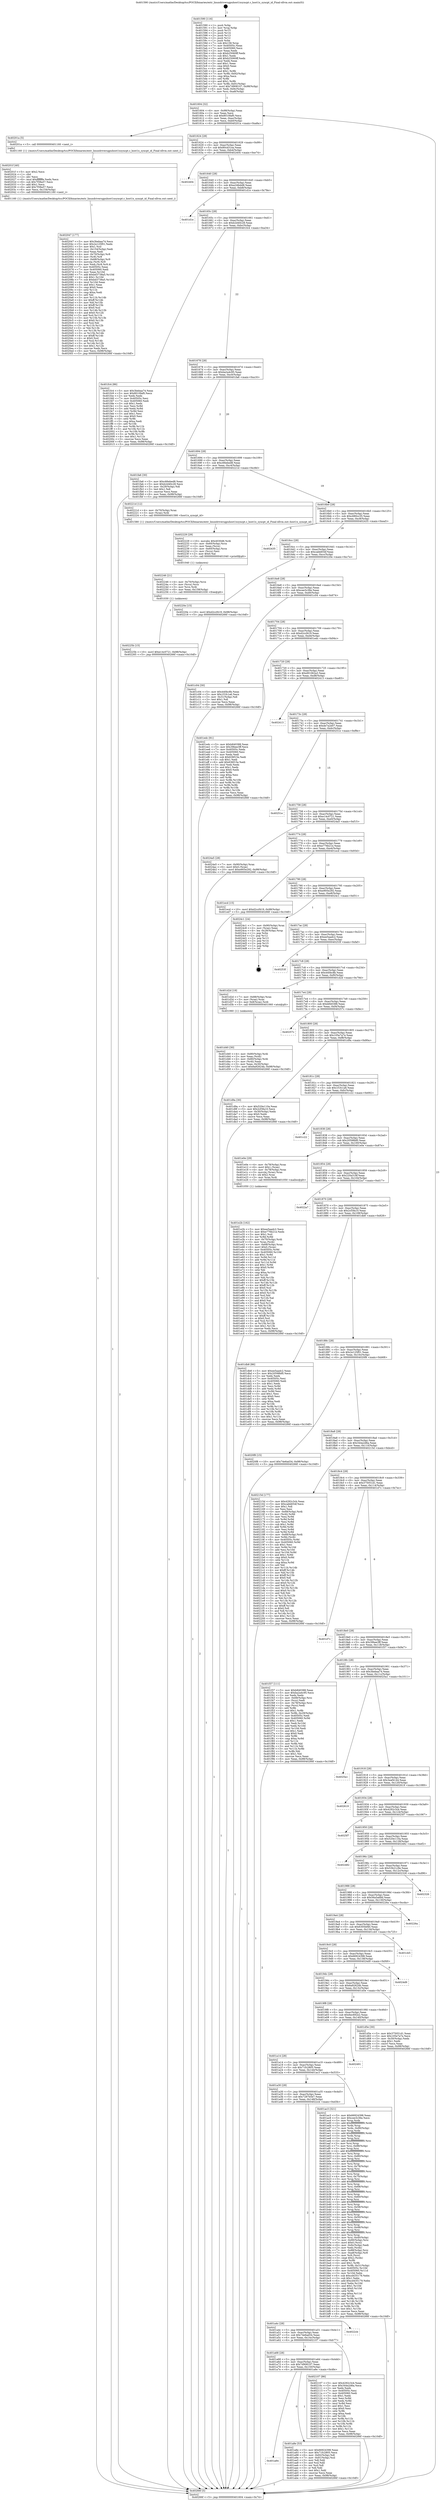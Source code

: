 digraph "0x401590" {
  label = "0x401590 (/mnt/c/Users/mathe/Desktop/tcc/POCII/binaries/extr_linuxdriversgpuhost1xsyncpt.c_host1x_syncpt_id_Final-ollvm.out::main(0))"
  labelloc = "t"
  node[shape=record]

  Entry [label="",width=0.3,height=0.3,shape=circle,fillcolor=black,style=filled]
  "0x401604" [label="{
     0x401604 [32]\l
     | [instrs]\l
     &nbsp;&nbsp;0x401604 \<+6\>: mov -0x98(%rbp),%eax\l
     &nbsp;&nbsp;0x40160a \<+2\>: mov %eax,%ecx\l
     &nbsp;&nbsp;0x40160c \<+6\>: sub $0x8010faf0,%ecx\l
     &nbsp;&nbsp;0x401612 \<+6\>: mov %eax,-0xac(%rbp)\l
     &nbsp;&nbsp;0x401618 \<+6\>: mov %ecx,-0xb0(%rbp)\l
     &nbsp;&nbsp;0x40161e \<+6\>: je 000000000040201a \<main+0xa8a\>\l
  }"]
  "0x40201a" [label="{
     0x40201a [5]\l
     | [instrs]\l
     &nbsp;&nbsp;0x40201a \<+5\>: call 0000000000401160 \<next_i\>\l
     | [calls]\l
     &nbsp;&nbsp;0x401160 \{1\} (/mnt/c/Users/mathe/Desktop/tcc/POCII/binaries/extr_linuxdriversgpuhost1xsyncpt.c_host1x_syncpt_id_Final-ollvm.out::next_i)\l
  }"]
  "0x401624" [label="{
     0x401624 [28]\l
     | [instrs]\l
     &nbsp;&nbsp;0x401624 \<+5\>: jmp 0000000000401629 \<main+0x99\>\l
     &nbsp;&nbsp;0x401629 \<+6\>: mov -0xac(%rbp),%eax\l
     &nbsp;&nbsp;0x40162f \<+5\>: sub $0x80cd31ea,%eax\l
     &nbsp;&nbsp;0x401634 \<+6\>: mov %eax,-0xb4(%rbp)\l
     &nbsp;&nbsp;0x40163a \<+6\>: je 0000000000402404 \<main+0xe74\>\l
  }"]
  Exit [label="",width=0.3,height=0.3,shape=circle,fillcolor=black,style=filled,peripheries=2]
  "0x402404" [label="{
     0x402404\l
  }", style=dashed]
  "0x401640" [label="{
     0x401640 [28]\l
     | [instrs]\l
     &nbsp;&nbsp;0x401640 \<+5\>: jmp 0000000000401645 \<main+0xb5\>\l
     &nbsp;&nbsp;0x401645 \<+6\>: mov -0xac(%rbp),%eax\l
     &nbsp;&nbsp;0x40164b \<+5\>: sub $0xa24fe4d8,%eax\l
     &nbsp;&nbsp;0x401650 \<+6\>: mov %eax,-0xb8(%rbp)\l
     &nbsp;&nbsp;0x401656 \<+6\>: je 0000000000401d1e \<main+0x78e\>\l
  }"]
  "0x40225b" [label="{
     0x40225b [15]\l
     | [instrs]\l
     &nbsp;&nbsp;0x40225b \<+10\>: movl $0xe14c0721,-0x98(%rbp)\l
     &nbsp;&nbsp;0x402265 \<+5\>: jmp 000000000040266f \<main+0x10df\>\l
  }"]
  "0x401d1e" [label="{
     0x401d1e\l
  }", style=dashed]
  "0x40165c" [label="{
     0x40165c [28]\l
     | [instrs]\l
     &nbsp;&nbsp;0x40165c \<+5\>: jmp 0000000000401661 \<main+0xd1\>\l
     &nbsp;&nbsp;0x401661 \<+6\>: mov -0xac(%rbp),%eax\l
     &nbsp;&nbsp;0x401667 \<+5\>: sub $0xb2d40c28,%eax\l
     &nbsp;&nbsp;0x40166c \<+6\>: mov %eax,-0xbc(%rbp)\l
     &nbsp;&nbsp;0x401672 \<+6\>: je 0000000000401fc4 \<main+0xa34\>\l
  }"]
  "0x402246" [label="{
     0x402246 [21]\l
     | [instrs]\l
     &nbsp;&nbsp;0x402246 \<+4\>: mov -0x70(%rbp),%rcx\l
     &nbsp;&nbsp;0x40224a \<+3\>: mov (%rcx),%rcx\l
     &nbsp;&nbsp;0x40224d \<+3\>: mov %rcx,%rdi\l
     &nbsp;&nbsp;0x402250 \<+6\>: mov %eax,-0x158(%rbp)\l
     &nbsp;&nbsp;0x402256 \<+5\>: call 0000000000401030 \<free@plt\>\l
     | [calls]\l
     &nbsp;&nbsp;0x401030 \{1\} (unknown)\l
  }"]
  "0x401fc4" [label="{
     0x401fc4 [86]\l
     | [instrs]\l
     &nbsp;&nbsp;0x401fc4 \<+5\>: mov $0x3bebaa74,%eax\l
     &nbsp;&nbsp;0x401fc9 \<+5\>: mov $0x8010faf0,%ecx\l
     &nbsp;&nbsp;0x401fce \<+2\>: xor %edx,%edx\l
     &nbsp;&nbsp;0x401fd0 \<+7\>: mov 0x40505c,%esi\l
     &nbsp;&nbsp;0x401fd7 \<+7\>: mov 0x405060,%edi\l
     &nbsp;&nbsp;0x401fde \<+3\>: sub $0x1,%edx\l
     &nbsp;&nbsp;0x401fe1 \<+3\>: mov %esi,%r8d\l
     &nbsp;&nbsp;0x401fe4 \<+3\>: add %edx,%r8d\l
     &nbsp;&nbsp;0x401fe7 \<+4\>: imul %r8d,%esi\l
     &nbsp;&nbsp;0x401feb \<+3\>: and $0x1,%esi\l
     &nbsp;&nbsp;0x401fee \<+3\>: cmp $0x0,%esi\l
     &nbsp;&nbsp;0x401ff1 \<+4\>: sete %r9b\l
     &nbsp;&nbsp;0x401ff5 \<+3\>: cmp $0xa,%edi\l
     &nbsp;&nbsp;0x401ff8 \<+4\>: setl %r10b\l
     &nbsp;&nbsp;0x401ffc \<+3\>: mov %r9b,%r11b\l
     &nbsp;&nbsp;0x401fff \<+3\>: and %r10b,%r11b\l
     &nbsp;&nbsp;0x402002 \<+3\>: xor %r10b,%r9b\l
     &nbsp;&nbsp;0x402005 \<+3\>: or %r9b,%r11b\l
     &nbsp;&nbsp;0x402008 \<+4\>: test $0x1,%r11b\l
     &nbsp;&nbsp;0x40200c \<+3\>: cmovne %ecx,%eax\l
     &nbsp;&nbsp;0x40200f \<+6\>: mov %eax,-0x98(%rbp)\l
     &nbsp;&nbsp;0x402015 \<+5\>: jmp 000000000040266f \<main+0x10df\>\l
  }"]
  "0x401678" [label="{
     0x401678 [28]\l
     | [instrs]\l
     &nbsp;&nbsp;0x401678 \<+5\>: jmp 000000000040167d \<main+0xed\>\l
     &nbsp;&nbsp;0x40167d \<+6\>: mov -0xac(%rbp),%eax\l
     &nbsp;&nbsp;0x401683 \<+5\>: sub $0xba2a4c95,%eax\l
     &nbsp;&nbsp;0x401688 \<+6\>: mov %eax,-0xc0(%rbp)\l
     &nbsp;&nbsp;0x40168e \<+6\>: je 0000000000401fa6 \<main+0xa16\>\l
  }"]
  "0x402229" [label="{
     0x402229 [29]\l
     | [instrs]\l
     &nbsp;&nbsp;0x402229 \<+10\>: movabs $0x4030d6,%rdi\l
     &nbsp;&nbsp;0x402233 \<+4\>: mov -0x60(%rbp),%rcx\l
     &nbsp;&nbsp;0x402237 \<+2\>: mov %eax,(%rcx)\l
     &nbsp;&nbsp;0x402239 \<+4\>: mov -0x60(%rbp),%rcx\l
     &nbsp;&nbsp;0x40223d \<+2\>: mov (%rcx),%esi\l
     &nbsp;&nbsp;0x40223f \<+2\>: mov $0x0,%al\l
     &nbsp;&nbsp;0x402241 \<+5\>: call 0000000000401040 \<printf@plt\>\l
     | [calls]\l
     &nbsp;&nbsp;0x401040 \{1\} (unknown)\l
  }"]
  "0x401fa6" [label="{
     0x401fa6 [30]\l
     | [instrs]\l
     &nbsp;&nbsp;0x401fa6 \<+5\>: mov $0xc66ebed8,%eax\l
     &nbsp;&nbsp;0x401fab \<+5\>: mov $0xb2d40c28,%ecx\l
     &nbsp;&nbsp;0x401fb0 \<+3\>: mov -0x29(%rbp),%dl\l
     &nbsp;&nbsp;0x401fb3 \<+3\>: test $0x1,%dl\l
     &nbsp;&nbsp;0x401fb6 \<+3\>: cmovne %ecx,%eax\l
     &nbsp;&nbsp;0x401fb9 \<+6\>: mov %eax,-0x98(%rbp)\l
     &nbsp;&nbsp;0x401fbf \<+5\>: jmp 000000000040266f \<main+0x10df\>\l
  }"]
  "0x401694" [label="{
     0x401694 [28]\l
     | [instrs]\l
     &nbsp;&nbsp;0x401694 \<+5\>: jmp 0000000000401699 \<main+0x109\>\l
     &nbsp;&nbsp;0x401699 \<+6\>: mov -0xac(%rbp),%eax\l
     &nbsp;&nbsp;0x40169f \<+5\>: sub $0xc66ebed8,%eax\l
     &nbsp;&nbsp;0x4016a4 \<+6\>: mov %eax,-0xc4(%rbp)\l
     &nbsp;&nbsp;0x4016aa \<+6\>: je 000000000040221d \<main+0xc8d\>\l
  }"]
  "0x402047" [label="{
     0x402047 [177]\l
     | [instrs]\l
     &nbsp;&nbsp;0x402047 \<+5\>: mov $0x3bebaa74,%ecx\l
     &nbsp;&nbsp;0x40204c \<+5\>: mov $0x2e125f01,%edx\l
     &nbsp;&nbsp;0x402051 \<+3\>: mov $0x1,%sil\l
     &nbsp;&nbsp;0x402054 \<+6\>: mov -0x154(%rbp),%edi\l
     &nbsp;&nbsp;0x40205a \<+3\>: imul %eax,%edi\l
     &nbsp;&nbsp;0x40205d \<+4\>: mov -0x70(%rbp),%r8\l
     &nbsp;&nbsp;0x402061 \<+3\>: mov (%r8),%r8\l
     &nbsp;&nbsp;0x402064 \<+4\>: mov -0x68(%rbp),%r9\l
     &nbsp;&nbsp;0x402068 \<+3\>: movslq (%r9),%r9\l
     &nbsp;&nbsp;0x40206b \<+4\>: mov %edi,(%r8,%r9,4)\l
     &nbsp;&nbsp;0x40206f \<+7\>: mov 0x40505c,%eax\l
     &nbsp;&nbsp;0x402076 \<+7\>: mov 0x405060,%edi\l
     &nbsp;&nbsp;0x40207d \<+3\>: mov %eax,%r10d\l
     &nbsp;&nbsp;0x402080 \<+7\>: add $0xbd3738a5,%r10d\l
     &nbsp;&nbsp;0x402087 \<+4\>: sub $0x1,%r10d\l
     &nbsp;&nbsp;0x40208b \<+7\>: sub $0xbd3738a5,%r10d\l
     &nbsp;&nbsp;0x402092 \<+4\>: imul %r10d,%eax\l
     &nbsp;&nbsp;0x402096 \<+3\>: and $0x1,%eax\l
     &nbsp;&nbsp;0x402099 \<+3\>: cmp $0x0,%eax\l
     &nbsp;&nbsp;0x40209c \<+4\>: sete %r11b\l
     &nbsp;&nbsp;0x4020a0 \<+3\>: cmp $0xa,%edi\l
     &nbsp;&nbsp;0x4020a3 \<+3\>: setl %bl\l
     &nbsp;&nbsp;0x4020a6 \<+3\>: mov %r11b,%r14b\l
     &nbsp;&nbsp;0x4020a9 \<+4\>: xor $0xff,%r14b\l
     &nbsp;&nbsp;0x4020ad \<+3\>: mov %bl,%r15b\l
     &nbsp;&nbsp;0x4020b0 \<+4\>: xor $0xff,%r15b\l
     &nbsp;&nbsp;0x4020b4 \<+4\>: xor $0x0,%sil\l
     &nbsp;&nbsp;0x4020b8 \<+3\>: mov %r14b,%r12b\l
     &nbsp;&nbsp;0x4020bb \<+4\>: and $0x0,%r12b\l
     &nbsp;&nbsp;0x4020bf \<+3\>: and %sil,%r11b\l
     &nbsp;&nbsp;0x4020c2 \<+3\>: mov %r15b,%r13b\l
     &nbsp;&nbsp;0x4020c5 \<+4\>: and $0x0,%r13b\l
     &nbsp;&nbsp;0x4020c9 \<+3\>: and %sil,%bl\l
     &nbsp;&nbsp;0x4020cc \<+3\>: or %r11b,%r12b\l
     &nbsp;&nbsp;0x4020cf \<+3\>: or %bl,%r13b\l
     &nbsp;&nbsp;0x4020d2 \<+3\>: xor %r13b,%r12b\l
     &nbsp;&nbsp;0x4020d5 \<+3\>: or %r15b,%r14b\l
     &nbsp;&nbsp;0x4020d8 \<+4\>: xor $0xff,%r14b\l
     &nbsp;&nbsp;0x4020dc \<+4\>: or $0x0,%sil\l
     &nbsp;&nbsp;0x4020e0 \<+3\>: and %sil,%r14b\l
     &nbsp;&nbsp;0x4020e3 \<+3\>: or %r14b,%r12b\l
     &nbsp;&nbsp;0x4020e6 \<+4\>: test $0x1,%r12b\l
     &nbsp;&nbsp;0x4020ea \<+3\>: cmovne %edx,%ecx\l
     &nbsp;&nbsp;0x4020ed \<+6\>: mov %ecx,-0x98(%rbp)\l
     &nbsp;&nbsp;0x4020f3 \<+5\>: jmp 000000000040266f \<main+0x10df\>\l
  }"]
  "0x40221d" [label="{
     0x40221d [12]\l
     | [instrs]\l
     &nbsp;&nbsp;0x40221d \<+4\>: mov -0x70(%rbp),%rax\l
     &nbsp;&nbsp;0x402221 \<+3\>: mov (%rax),%rdi\l
     &nbsp;&nbsp;0x402224 \<+5\>: call 0000000000401580 \<host1x_syncpt_id\>\l
     | [calls]\l
     &nbsp;&nbsp;0x401580 \{1\} (/mnt/c/Users/mathe/Desktop/tcc/POCII/binaries/extr_linuxdriversgpuhost1xsyncpt.c_host1x_syncpt_id_Final-ollvm.out::host1x_syncpt_id)\l
  }"]
  "0x4016b0" [label="{
     0x4016b0 [28]\l
     | [instrs]\l
     &nbsp;&nbsp;0x4016b0 \<+5\>: jmp 00000000004016b5 \<main+0x125\>\l
     &nbsp;&nbsp;0x4016b5 \<+6\>: mov -0xac(%rbp),%eax\l
     &nbsp;&nbsp;0x4016bb \<+5\>: sub $0xc680cc35,%eax\l
     &nbsp;&nbsp;0x4016c0 \<+6\>: mov %eax,-0xc8(%rbp)\l
     &nbsp;&nbsp;0x4016c6 \<+6\>: je 0000000000402435 \<main+0xea5\>\l
  }"]
  "0x40201f" [label="{
     0x40201f [40]\l
     | [instrs]\l
     &nbsp;&nbsp;0x40201f \<+5\>: mov $0x2,%ecx\l
     &nbsp;&nbsp;0x402024 \<+1\>: cltd\l
     &nbsp;&nbsp;0x402025 \<+2\>: idiv %ecx\l
     &nbsp;&nbsp;0x402027 \<+6\>: imul $0xfffffffe,%edx,%ecx\l
     &nbsp;&nbsp;0x40202d \<+6\>: sub $0x7f38a57,%ecx\l
     &nbsp;&nbsp;0x402033 \<+3\>: add $0x1,%ecx\l
     &nbsp;&nbsp;0x402036 \<+6\>: add $0x7f38a57,%ecx\l
     &nbsp;&nbsp;0x40203c \<+6\>: mov %ecx,-0x154(%rbp)\l
     &nbsp;&nbsp;0x402042 \<+5\>: call 0000000000401160 \<next_i\>\l
     | [calls]\l
     &nbsp;&nbsp;0x401160 \{1\} (/mnt/c/Users/mathe/Desktop/tcc/POCII/binaries/extr_linuxdriversgpuhost1xsyncpt.c_host1x_syncpt_id_Final-ollvm.out::next_i)\l
  }"]
  "0x402435" [label="{
     0x402435\l
  }", style=dashed]
  "0x4016cc" [label="{
     0x4016cc [28]\l
     | [instrs]\l
     &nbsp;&nbsp;0x4016cc \<+5\>: jmp 00000000004016d1 \<main+0x141\>\l
     &nbsp;&nbsp;0x4016d1 \<+6\>: mov -0xac(%rbp),%eax\l
     &nbsp;&nbsp;0x4016d7 \<+5\>: sub $0xcabb654f,%eax\l
     &nbsp;&nbsp;0x4016dc \<+6\>: mov %eax,-0xcc(%rbp)\l
     &nbsp;&nbsp;0x4016e2 \<+6\>: je 000000000040220e \<main+0xc7e\>\l
  }"]
  "0x401e2b" [label="{
     0x401e2b [162]\l
     | [instrs]\l
     &nbsp;&nbsp;0x401e2b \<+5\>: mov $0xee5aadc2,%ecx\l
     &nbsp;&nbsp;0x401e30 \<+5\>: mov $0xe776b21e,%edx\l
     &nbsp;&nbsp;0x401e35 \<+3\>: mov $0x1,%sil\l
     &nbsp;&nbsp;0x401e38 \<+3\>: xor %r8d,%r8d\l
     &nbsp;&nbsp;0x401e3b \<+4\>: mov -0x70(%rbp),%rdi\l
     &nbsp;&nbsp;0x401e3f \<+3\>: mov %rax,(%rdi)\l
     &nbsp;&nbsp;0x401e42 \<+4\>: mov -0x68(%rbp),%rax\l
     &nbsp;&nbsp;0x401e46 \<+6\>: movl $0x0,(%rax)\l
     &nbsp;&nbsp;0x401e4c \<+8\>: mov 0x40505c,%r9d\l
     &nbsp;&nbsp;0x401e54 \<+8\>: mov 0x405060,%r10d\l
     &nbsp;&nbsp;0x401e5c \<+4\>: sub $0x1,%r8d\l
     &nbsp;&nbsp;0x401e60 \<+3\>: mov %r9d,%r11d\l
     &nbsp;&nbsp;0x401e63 \<+3\>: add %r8d,%r11d\l
     &nbsp;&nbsp;0x401e66 \<+4\>: imul %r11d,%r9d\l
     &nbsp;&nbsp;0x401e6a \<+4\>: and $0x1,%r9d\l
     &nbsp;&nbsp;0x401e6e \<+4\>: cmp $0x0,%r9d\l
     &nbsp;&nbsp;0x401e72 \<+3\>: sete %bl\l
     &nbsp;&nbsp;0x401e75 \<+4\>: cmp $0xa,%r10d\l
     &nbsp;&nbsp;0x401e79 \<+4\>: setl %r14b\l
     &nbsp;&nbsp;0x401e7d \<+3\>: mov %bl,%r15b\l
     &nbsp;&nbsp;0x401e80 \<+4\>: xor $0xff,%r15b\l
     &nbsp;&nbsp;0x401e84 \<+3\>: mov %r14b,%r12b\l
     &nbsp;&nbsp;0x401e87 \<+4\>: xor $0xff,%r12b\l
     &nbsp;&nbsp;0x401e8b \<+4\>: xor $0x0,%sil\l
     &nbsp;&nbsp;0x401e8f \<+3\>: mov %r15b,%r13b\l
     &nbsp;&nbsp;0x401e92 \<+4\>: and $0x0,%r13b\l
     &nbsp;&nbsp;0x401e96 \<+3\>: and %sil,%bl\l
     &nbsp;&nbsp;0x401e99 \<+3\>: mov %r12b,%al\l
     &nbsp;&nbsp;0x401e9c \<+2\>: and $0x0,%al\l
     &nbsp;&nbsp;0x401e9e \<+3\>: and %sil,%r14b\l
     &nbsp;&nbsp;0x401ea1 \<+3\>: or %bl,%r13b\l
     &nbsp;&nbsp;0x401ea4 \<+3\>: or %r14b,%al\l
     &nbsp;&nbsp;0x401ea7 \<+3\>: xor %al,%r13b\l
     &nbsp;&nbsp;0x401eaa \<+3\>: or %r12b,%r15b\l
     &nbsp;&nbsp;0x401ead \<+4\>: xor $0xff,%r15b\l
     &nbsp;&nbsp;0x401eb1 \<+4\>: or $0x0,%sil\l
     &nbsp;&nbsp;0x401eb5 \<+3\>: and %sil,%r15b\l
     &nbsp;&nbsp;0x401eb8 \<+3\>: or %r15b,%r13b\l
     &nbsp;&nbsp;0x401ebb \<+4\>: test $0x1,%r13b\l
     &nbsp;&nbsp;0x401ebf \<+3\>: cmovne %edx,%ecx\l
     &nbsp;&nbsp;0x401ec2 \<+6\>: mov %ecx,-0x98(%rbp)\l
     &nbsp;&nbsp;0x401ec8 \<+5\>: jmp 000000000040266f \<main+0x10df\>\l
  }"]
  "0x40220e" [label="{
     0x40220e [15]\l
     | [instrs]\l
     &nbsp;&nbsp;0x40220e \<+10\>: movl $0xd2ccf419,-0x98(%rbp)\l
     &nbsp;&nbsp;0x402218 \<+5\>: jmp 000000000040266f \<main+0x10df\>\l
  }"]
  "0x4016e8" [label="{
     0x4016e8 [28]\l
     | [instrs]\l
     &nbsp;&nbsp;0x4016e8 \<+5\>: jmp 00000000004016ed \<main+0x15d\>\l
     &nbsp;&nbsp;0x4016ed \<+6\>: mov -0xac(%rbp),%eax\l
     &nbsp;&nbsp;0x4016f3 \<+5\>: sub $0xcee3c36e,%eax\l
     &nbsp;&nbsp;0x4016f8 \<+6\>: mov %eax,-0xd0(%rbp)\l
     &nbsp;&nbsp;0x4016fe \<+6\>: je 0000000000401c04 \<main+0x674\>\l
  }"]
  "0x401d40" [label="{
     0x401d40 [30]\l
     | [instrs]\l
     &nbsp;&nbsp;0x401d40 \<+4\>: mov -0x80(%rbp),%rdi\l
     &nbsp;&nbsp;0x401d44 \<+2\>: mov %eax,(%rdi)\l
     &nbsp;&nbsp;0x401d46 \<+4\>: mov -0x80(%rbp),%rdi\l
     &nbsp;&nbsp;0x401d4a \<+2\>: mov (%rdi),%eax\l
     &nbsp;&nbsp;0x401d4c \<+3\>: mov %eax,-0x30(%rbp)\l
     &nbsp;&nbsp;0x401d4f \<+10\>: movl $0x6a92624b,-0x98(%rbp)\l
     &nbsp;&nbsp;0x401d59 \<+5\>: jmp 000000000040266f \<main+0x10df\>\l
  }"]
  "0x401c04" [label="{
     0x401c04 [30]\l
     | [instrs]\l
     &nbsp;&nbsp;0x401c04 \<+5\>: mov $0x440bc8b,%eax\l
     &nbsp;&nbsp;0x401c09 \<+5\>: mov $0x1f1fc1a6,%ecx\l
     &nbsp;&nbsp;0x401c0e \<+3\>: mov -0x31(%rbp),%dl\l
     &nbsp;&nbsp;0x401c11 \<+3\>: test $0x1,%dl\l
     &nbsp;&nbsp;0x401c14 \<+3\>: cmovne %ecx,%eax\l
     &nbsp;&nbsp;0x401c17 \<+6\>: mov %eax,-0x98(%rbp)\l
     &nbsp;&nbsp;0x401c1d \<+5\>: jmp 000000000040266f \<main+0x10df\>\l
  }"]
  "0x401704" [label="{
     0x401704 [28]\l
     | [instrs]\l
     &nbsp;&nbsp;0x401704 \<+5\>: jmp 0000000000401709 \<main+0x179\>\l
     &nbsp;&nbsp;0x401709 \<+6\>: mov -0xac(%rbp),%eax\l
     &nbsp;&nbsp;0x40170f \<+5\>: sub $0xd2ccf419,%eax\l
     &nbsp;&nbsp;0x401714 \<+6\>: mov %eax,-0xd4(%rbp)\l
     &nbsp;&nbsp;0x40171a \<+6\>: je 0000000000401edc \<main+0x94c\>\l
  }"]
  "0x401590" [label="{
     0x401590 [116]\l
     | [instrs]\l
     &nbsp;&nbsp;0x401590 \<+1\>: push %rbp\l
     &nbsp;&nbsp;0x401591 \<+3\>: mov %rsp,%rbp\l
     &nbsp;&nbsp;0x401594 \<+2\>: push %r15\l
     &nbsp;&nbsp;0x401596 \<+2\>: push %r14\l
     &nbsp;&nbsp;0x401598 \<+2\>: push %r13\l
     &nbsp;&nbsp;0x40159a \<+2\>: push %r12\l
     &nbsp;&nbsp;0x40159c \<+1\>: push %rbx\l
     &nbsp;&nbsp;0x40159d \<+7\>: sub $0x158,%rsp\l
     &nbsp;&nbsp;0x4015a4 \<+7\>: mov 0x40505c,%eax\l
     &nbsp;&nbsp;0x4015ab \<+7\>: mov 0x405060,%ecx\l
     &nbsp;&nbsp;0x4015b2 \<+2\>: mov %eax,%edx\l
     &nbsp;&nbsp;0x4015b4 \<+6\>: sub $0xb25060ff,%edx\l
     &nbsp;&nbsp;0x4015ba \<+3\>: sub $0x1,%edx\l
     &nbsp;&nbsp;0x4015bd \<+6\>: add $0xb25060ff,%edx\l
     &nbsp;&nbsp;0x4015c3 \<+3\>: imul %edx,%eax\l
     &nbsp;&nbsp;0x4015c6 \<+3\>: and $0x1,%eax\l
     &nbsp;&nbsp;0x4015c9 \<+3\>: cmp $0x0,%eax\l
     &nbsp;&nbsp;0x4015cc \<+4\>: sete %r8b\l
     &nbsp;&nbsp;0x4015d0 \<+4\>: and $0x1,%r8b\l
     &nbsp;&nbsp;0x4015d4 \<+7\>: mov %r8b,-0x92(%rbp)\l
     &nbsp;&nbsp;0x4015db \<+3\>: cmp $0xa,%ecx\l
     &nbsp;&nbsp;0x4015de \<+4\>: setl %r8b\l
     &nbsp;&nbsp;0x4015e2 \<+4\>: and $0x1,%r8b\l
     &nbsp;&nbsp;0x4015e6 \<+7\>: mov %r8b,-0x91(%rbp)\l
     &nbsp;&nbsp;0x4015ed \<+10\>: movl $0x7d908107,-0x98(%rbp)\l
     &nbsp;&nbsp;0x4015f7 \<+6\>: mov %edi,-0x9c(%rbp)\l
     &nbsp;&nbsp;0x4015fd \<+7\>: mov %rsi,-0xa8(%rbp)\l
  }"]
  "0x401edc" [label="{
     0x401edc [91]\l
     | [instrs]\l
     &nbsp;&nbsp;0x401edc \<+5\>: mov $0xb840388,%eax\l
     &nbsp;&nbsp;0x401ee1 \<+5\>: mov $0x39bee3ff,%ecx\l
     &nbsp;&nbsp;0x401ee6 \<+7\>: mov 0x40505c,%edx\l
     &nbsp;&nbsp;0x401eed \<+7\>: mov 0x405060,%esi\l
     &nbsp;&nbsp;0x401ef4 \<+2\>: mov %edx,%edi\l
     &nbsp;&nbsp;0x401ef6 \<+6\>: sub $0x636f15e,%edi\l
     &nbsp;&nbsp;0x401efc \<+3\>: sub $0x1,%edi\l
     &nbsp;&nbsp;0x401eff \<+6\>: add $0x636f15e,%edi\l
     &nbsp;&nbsp;0x401f05 \<+3\>: imul %edi,%edx\l
     &nbsp;&nbsp;0x401f08 \<+3\>: and $0x1,%edx\l
     &nbsp;&nbsp;0x401f0b \<+3\>: cmp $0x0,%edx\l
     &nbsp;&nbsp;0x401f0e \<+4\>: sete %r8b\l
     &nbsp;&nbsp;0x401f12 \<+3\>: cmp $0xa,%esi\l
     &nbsp;&nbsp;0x401f15 \<+4\>: setl %r9b\l
     &nbsp;&nbsp;0x401f19 \<+3\>: mov %r8b,%r10b\l
     &nbsp;&nbsp;0x401f1c \<+3\>: and %r9b,%r10b\l
     &nbsp;&nbsp;0x401f1f \<+3\>: xor %r9b,%r8b\l
     &nbsp;&nbsp;0x401f22 \<+3\>: or %r8b,%r10b\l
     &nbsp;&nbsp;0x401f25 \<+4\>: test $0x1,%r10b\l
     &nbsp;&nbsp;0x401f29 \<+3\>: cmovne %ecx,%eax\l
     &nbsp;&nbsp;0x401f2c \<+6\>: mov %eax,-0x98(%rbp)\l
     &nbsp;&nbsp;0x401f32 \<+5\>: jmp 000000000040266f \<main+0x10df\>\l
  }"]
  "0x401720" [label="{
     0x401720 [28]\l
     | [instrs]\l
     &nbsp;&nbsp;0x401720 \<+5\>: jmp 0000000000401725 \<main+0x195\>\l
     &nbsp;&nbsp;0x401725 \<+6\>: mov -0xac(%rbp),%eax\l
     &nbsp;&nbsp;0x40172b \<+5\>: sub $0xd91062a3,%eax\l
     &nbsp;&nbsp;0x401730 \<+6\>: mov %eax,-0xd8(%rbp)\l
     &nbsp;&nbsp;0x401736 \<+6\>: je 0000000000402413 \<main+0xe83\>\l
  }"]
  "0x40266f" [label="{
     0x40266f [5]\l
     | [instrs]\l
     &nbsp;&nbsp;0x40266f \<+5\>: jmp 0000000000401604 \<main+0x74\>\l
  }"]
  "0x402413" [label="{
     0x402413\l
  }", style=dashed]
  "0x40173c" [label="{
     0x40173c [28]\l
     | [instrs]\l
     &nbsp;&nbsp;0x40173c \<+5\>: jmp 0000000000401741 \<main+0x1b1\>\l
     &nbsp;&nbsp;0x401741 \<+6\>: mov -0xac(%rbp),%eax\l
     &nbsp;&nbsp;0x401747 \<+5\>: sub $0xde7a2e07,%eax\l
     &nbsp;&nbsp;0x40174c \<+6\>: mov %eax,-0xdc(%rbp)\l
     &nbsp;&nbsp;0x401752 \<+6\>: je 000000000040251e \<main+0xf8e\>\l
  }"]
  "0x401a84" [label="{
     0x401a84\l
  }", style=dashed]
  "0x40251e" [label="{
     0x40251e\l
  }", style=dashed]
  "0x401758" [label="{
     0x401758 [28]\l
     | [instrs]\l
     &nbsp;&nbsp;0x401758 \<+5\>: jmp 000000000040175d \<main+0x1cd\>\l
     &nbsp;&nbsp;0x40175d \<+6\>: mov -0xac(%rbp),%eax\l
     &nbsp;&nbsp;0x401763 \<+5\>: sub $0xe14c0721,%eax\l
     &nbsp;&nbsp;0x401768 \<+6\>: mov %eax,-0xe0(%rbp)\l
     &nbsp;&nbsp;0x40176e \<+6\>: je 00000000004024a5 \<main+0xf15\>\l
  }"]
  "0x401a8e" [label="{
     0x401a8e [53]\l
     | [instrs]\l
     &nbsp;&nbsp;0x401a8e \<+5\>: mov $0x66924398,%eax\l
     &nbsp;&nbsp;0x401a93 \<+5\>: mov $0x71fc2805,%ecx\l
     &nbsp;&nbsp;0x401a98 \<+6\>: mov -0x92(%rbp),%dl\l
     &nbsp;&nbsp;0x401a9e \<+7\>: mov -0x91(%rbp),%sil\l
     &nbsp;&nbsp;0x401aa5 \<+3\>: mov %dl,%dil\l
     &nbsp;&nbsp;0x401aa8 \<+3\>: and %sil,%dil\l
     &nbsp;&nbsp;0x401aab \<+3\>: xor %sil,%dl\l
     &nbsp;&nbsp;0x401aae \<+3\>: or %dl,%dil\l
     &nbsp;&nbsp;0x401ab1 \<+4\>: test $0x1,%dil\l
     &nbsp;&nbsp;0x401ab5 \<+3\>: cmovne %ecx,%eax\l
     &nbsp;&nbsp;0x401ab8 \<+6\>: mov %eax,-0x98(%rbp)\l
     &nbsp;&nbsp;0x401abe \<+5\>: jmp 000000000040266f \<main+0x10df\>\l
  }"]
  "0x4024a5" [label="{
     0x4024a5 [28]\l
     | [instrs]\l
     &nbsp;&nbsp;0x4024a5 \<+7\>: mov -0x90(%rbp),%rax\l
     &nbsp;&nbsp;0x4024ac \<+6\>: movl $0x0,(%rax)\l
     &nbsp;&nbsp;0x4024b2 \<+10\>: movl $0xe905e292,-0x98(%rbp)\l
     &nbsp;&nbsp;0x4024bc \<+5\>: jmp 000000000040266f \<main+0x10df\>\l
  }"]
  "0x401774" [label="{
     0x401774 [28]\l
     | [instrs]\l
     &nbsp;&nbsp;0x401774 \<+5\>: jmp 0000000000401779 \<main+0x1e9\>\l
     &nbsp;&nbsp;0x401779 \<+6\>: mov -0xac(%rbp),%eax\l
     &nbsp;&nbsp;0x40177f \<+5\>: sub $0xe776b21e,%eax\l
     &nbsp;&nbsp;0x401784 \<+6\>: mov %eax,-0xe4(%rbp)\l
     &nbsp;&nbsp;0x40178a \<+6\>: je 0000000000401ecd \<main+0x93d\>\l
  }"]
  "0x401a68" [label="{
     0x401a68 [28]\l
     | [instrs]\l
     &nbsp;&nbsp;0x401a68 \<+5\>: jmp 0000000000401a6d \<main+0x4dd\>\l
     &nbsp;&nbsp;0x401a6d \<+6\>: mov -0xac(%rbp),%eax\l
     &nbsp;&nbsp;0x401a73 \<+5\>: sub $0x7d908107,%eax\l
     &nbsp;&nbsp;0x401a78 \<+6\>: mov %eax,-0x150(%rbp)\l
     &nbsp;&nbsp;0x401a7e \<+6\>: je 0000000000401a8e \<main+0x4fe\>\l
  }"]
  "0x401ecd" [label="{
     0x401ecd [15]\l
     | [instrs]\l
     &nbsp;&nbsp;0x401ecd \<+10\>: movl $0xd2ccf419,-0x98(%rbp)\l
     &nbsp;&nbsp;0x401ed7 \<+5\>: jmp 000000000040266f \<main+0x10df\>\l
  }"]
  "0x401790" [label="{
     0x401790 [28]\l
     | [instrs]\l
     &nbsp;&nbsp;0x401790 \<+5\>: jmp 0000000000401795 \<main+0x205\>\l
     &nbsp;&nbsp;0x401795 \<+6\>: mov -0xac(%rbp),%eax\l
     &nbsp;&nbsp;0x40179b \<+5\>: sub $0xe905e292,%eax\l
     &nbsp;&nbsp;0x4017a0 \<+6\>: mov %eax,-0xe8(%rbp)\l
     &nbsp;&nbsp;0x4017a6 \<+6\>: je 00000000004024c1 \<main+0xf31\>\l
  }"]
  "0x402107" [label="{
     0x402107 [86]\l
     | [instrs]\l
     &nbsp;&nbsp;0x402107 \<+5\>: mov $0x4292c3cb,%eax\l
     &nbsp;&nbsp;0x40210c \<+5\>: mov $0x344a2d6a,%ecx\l
     &nbsp;&nbsp;0x402111 \<+2\>: xor %edx,%edx\l
     &nbsp;&nbsp;0x402113 \<+7\>: mov 0x40505c,%esi\l
     &nbsp;&nbsp;0x40211a \<+7\>: mov 0x405060,%edi\l
     &nbsp;&nbsp;0x402121 \<+3\>: sub $0x1,%edx\l
     &nbsp;&nbsp;0x402124 \<+3\>: mov %esi,%r8d\l
     &nbsp;&nbsp;0x402127 \<+3\>: add %edx,%r8d\l
     &nbsp;&nbsp;0x40212a \<+4\>: imul %r8d,%esi\l
     &nbsp;&nbsp;0x40212e \<+3\>: and $0x1,%esi\l
     &nbsp;&nbsp;0x402131 \<+3\>: cmp $0x0,%esi\l
     &nbsp;&nbsp;0x402134 \<+4\>: sete %r9b\l
     &nbsp;&nbsp;0x402138 \<+3\>: cmp $0xa,%edi\l
     &nbsp;&nbsp;0x40213b \<+4\>: setl %r10b\l
     &nbsp;&nbsp;0x40213f \<+3\>: mov %r9b,%r11b\l
     &nbsp;&nbsp;0x402142 \<+3\>: and %r10b,%r11b\l
     &nbsp;&nbsp;0x402145 \<+3\>: xor %r10b,%r9b\l
     &nbsp;&nbsp;0x402148 \<+3\>: or %r9b,%r11b\l
     &nbsp;&nbsp;0x40214b \<+4\>: test $0x1,%r11b\l
     &nbsp;&nbsp;0x40214f \<+3\>: cmovne %ecx,%eax\l
     &nbsp;&nbsp;0x402152 \<+6\>: mov %eax,-0x98(%rbp)\l
     &nbsp;&nbsp;0x402158 \<+5\>: jmp 000000000040266f \<main+0x10df\>\l
  }"]
  "0x4024c1" [label="{
     0x4024c1 [24]\l
     | [instrs]\l
     &nbsp;&nbsp;0x4024c1 \<+7\>: mov -0x90(%rbp),%rax\l
     &nbsp;&nbsp;0x4024c8 \<+2\>: mov (%rax),%eax\l
     &nbsp;&nbsp;0x4024ca \<+4\>: lea -0x28(%rbp),%rsp\l
     &nbsp;&nbsp;0x4024ce \<+1\>: pop %rbx\l
     &nbsp;&nbsp;0x4024cf \<+2\>: pop %r12\l
     &nbsp;&nbsp;0x4024d1 \<+2\>: pop %r13\l
     &nbsp;&nbsp;0x4024d3 \<+2\>: pop %r14\l
     &nbsp;&nbsp;0x4024d5 \<+2\>: pop %r15\l
     &nbsp;&nbsp;0x4024d7 \<+1\>: pop %rbp\l
     &nbsp;&nbsp;0x4024d8 \<+1\>: ret\l
  }"]
  "0x4017ac" [label="{
     0x4017ac [28]\l
     | [instrs]\l
     &nbsp;&nbsp;0x4017ac \<+5\>: jmp 00000000004017b1 \<main+0x221\>\l
     &nbsp;&nbsp;0x4017b1 \<+6\>: mov -0xac(%rbp),%eax\l
     &nbsp;&nbsp;0x4017b7 \<+5\>: sub $0xee5aadc2,%eax\l
     &nbsp;&nbsp;0x4017bc \<+6\>: mov %eax,-0xec(%rbp)\l
     &nbsp;&nbsp;0x4017c2 \<+6\>: je 000000000040253f \<main+0xfaf\>\l
  }"]
  "0x401a4c" [label="{
     0x401a4c [28]\l
     | [instrs]\l
     &nbsp;&nbsp;0x401a4c \<+5\>: jmp 0000000000401a51 \<main+0x4c1\>\l
     &nbsp;&nbsp;0x401a51 \<+6\>: mov -0xac(%rbp),%eax\l
     &nbsp;&nbsp;0x401a57 \<+5\>: sub $0x74e6ad34,%eax\l
     &nbsp;&nbsp;0x401a5c \<+6\>: mov %eax,-0x14c(%rbp)\l
     &nbsp;&nbsp;0x401a62 \<+6\>: je 0000000000402107 \<main+0xb77\>\l
  }"]
  "0x40253f" [label="{
     0x40253f\l
  }", style=dashed]
  "0x4017c8" [label="{
     0x4017c8 [28]\l
     | [instrs]\l
     &nbsp;&nbsp;0x4017c8 \<+5\>: jmp 00000000004017cd \<main+0x23d\>\l
     &nbsp;&nbsp;0x4017cd \<+6\>: mov -0xac(%rbp),%eax\l
     &nbsp;&nbsp;0x4017d3 \<+5\>: sub $0x440bc8b,%eax\l
     &nbsp;&nbsp;0x4017d8 \<+6\>: mov %eax,-0xf0(%rbp)\l
     &nbsp;&nbsp;0x4017de \<+6\>: je 0000000000401d2d \<main+0x79d\>\l
  }"]
  "0x4022cb" [label="{
     0x4022cb\l
  }", style=dashed]
  "0x401d2d" [label="{
     0x401d2d [19]\l
     | [instrs]\l
     &nbsp;&nbsp;0x401d2d \<+7\>: mov -0x88(%rbp),%rax\l
     &nbsp;&nbsp;0x401d34 \<+3\>: mov (%rax),%rax\l
     &nbsp;&nbsp;0x401d37 \<+4\>: mov 0x8(%rax),%rdi\l
     &nbsp;&nbsp;0x401d3b \<+5\>: call 0000000000401060 \<atoi@plt\>\l
     | [calls]\l
     &nbsp;&nbsp;0x401060 \{1\} (unknown)\l
  }"]
  "0x4017e4" [label="{
     0x4017e4 [28]\l
     | [instrs]\l
     &nbsp;&nbsp;0x4017e4 \<+5\>: jmp 00000000004017e9 \<main+0x259\>\l
     &nbsp;&nbsp;0x4017e9 \<+6\>: mov -0xac(%rbp),%eax\l
     &nbsp;&nbsp;0x4017ef \<+5\>: sub $0xb840388,%eax\l
     &nbsp;&nbsp;0x4017f4 \<+6\>: mov %eax,-0xf4(%rbp)\l
     &nbsp;&nbsp;0x4017fa \<+6\>: je 000000000040257c \<main+0xfec\>\l
  }"]
  "0x401a30" [label="{
     0x401a30 [28]\l
     | [instrs]\l
     &nbsp;&nbsp;0x401a30 \<+5\>: jmp 0000000000401a35 \<main+0x4a5\>\l
     &nbsp;&nbsp;0x401a35 \<+6\>: mov -0xac(%rbp),%eax\l
     &nbsp;&nbsp;0x401a3b \<+5\>: sub $0x7287b5e7,%eax\l
     &nbsp;&nbsp;0x401a40 \<+6\>: mov %eax,-0x148(%rbp)\l
     &nbsp;&nbsp;0x401a46 \<+6\>: je 00000000004022cb \<main+0xd3b\>\l
  }"]
  "0x40257c" [label="{
     0x40257c\l
  }", style=dashed]
  "0x401800" [label="{
     0x401800 [28]\l
     | [instrs]\l
     &nbsp;&nbsp;0x401800 \<+5\>: jmp 0000000000401805 \<main+0x275\>\l
     &nbsp;&nbsp;0x401805 \<+6\>: mov -0xac(%rbp),%eax\l
     &nbsp;&nbsp;0x40180b \<+5\>: sub $0x105e7a7e,%eax\l
     &nbsp;&nbsp;0x401810 \<+6\>: mov %eax,-0xf8(%rbp)\l
     &nbsp;&nbsp;0x401816 \<+6\>: je 0000000000401d9a \<main+0x80a\>\l
  }"]
  "0x401ac3" [label="{
     0x401ac3 [321]\l
     | [instrs]\l
     &nbsp;&nbsp;0x401ac3 \<+5\>: mov $0x66924398,%eax\l
     &nbsp;&nbsp;0x401ac8 \<+5\>: mov $0xcee3c36e,%ecx\l
     &nbsp;&nbsp;0x401acd \<+3\>: mov %rsp,%rdx\l
     &nbsp;&nbsp;0x401ad0 \<+4\>: add $0xfffffffffffffff0,%rdx\l
     &nbsp;&nbsp;0x401ad4 \<+3\>: mov %rdx,%rsp\l
     &nbsp;&nbsp;0x401ad7 \<+7\>: mov %rdx,-0x90(%rbp)\l
     &nbsp;&nbsp;0x401ade \<+3\>: mov %rsp,%rdx\l
     &nbsp;&nbsp;0x401ae1 \<+4\>: add $0xfffffffffffffff0,%rdx\l
     &nbsp;&nbsp;0x401ae5 \<+3\>: mov %rdx,%rsp\l
     &nbsp;&nbsp;0x401ae8 \<+3\>: mov %rsp,%rsi\l
     &nbsp;&nbsp;0x401aeb \<+4\>: add $0xfffffffffffffff0,%rsi\l
     &nbsp;&nbsp;0x401aef \<+3\>: mov %rsi,%rsp\l
     &nbsp;&nbsp;0x401af2 \<+7\>: mov %rsi,-0x88(%rbp)\l
     &nbsp;&nbsp;0x401af9 \<+3\>: mov %rsp,%rsi\l
     &nbsp;&nbsp;0x401afc \<+4\>: add $0xfffffffffffffff0,%rsi\l
     &nbsp;&nbsp;0x401b00 \<+3\>: mov %rsi,%rsp\l
     &nbsp;&nbsp;0x401b03 \<+4\>: mov %rsi,-0x80(%rbp)\l
     &nbsp;&nbsp;0x401b07 \<+3\>: mov %rsp,%rsi\l
     &nbsp;&nbsp;0x401b0a \<+4\>: add $0xfffffffffffffff0,%rsi\l
     &nbsp;&nbsp;0x401b0e \<+3\>: mov %rsi,%rsp\l
     &nbsp;&nbsp;0x401b11 \<+4\>: mov %rsi,-0x78(%rbp)\l
     &nbsp;&nbsp;0x401b15 \<+3\>: mov %rsp,%rsi\l
     &nbsp;&nbsp;0x401b18 \<+4\>: add $0xfffffffffffffff0,%rsi\l
     &nbsp;&nbsp;0x401b1c \<+3\>: mov %rsi,%rsp\l
     &nbsp;&nbsp;0x401b1f \<+4\>: mov %rsi,-0x70(%rbp)\l
     &nbsp;&nbsp;0x401b23 \<+3\>: mov %rsp,%rsi\l
     &nbsp;&nbsp;0x401b26 \<+4\>: add $0xfffffffffffffff0,%rsi\l
     &nbsp;&nbsp;0x401b2a \<+3\>: mov %rsi,%rsp\l
     &nbsp;&nbsp;0x401b2d \<+4\>: mov %rsi,-0x68(%rbp)\l
     &nbsp;&nbsp;0x401b31 \<+3\>: mov %rsp,%rsi\l
     &nbsp;&nbsp;0x401b34 \<+4\>: add $0xfffffffffffffff0,%rsi\l
     &nbsp;&nbsp;0x401b38 \<+3\>: mov %rsi,%rsp\l
     &nbsp;&nbsp;0x401b3b \<+4\>: mov %rsi,-0x60(%rbp)\l
     &nbsp;&nbsp;0x401b3f \<+3\>: mov %rsp,%rsi\l
     &nbsp;&nbsp;0x401b42 \<+4\>: add $0xfffffffffffffff0,%rsi\l
     &nbsp;&nbsp;0x401b46 \<+3\>: mov %rsi,%rsp\l
     &nbsp;&nbsp;0x401b49 \<+4\>: mov %rsi,-0x58(%rbp)\l
     &nbsp;&nbsp;0x401b4d \<+3\>: mov %rsp,%rsi\l
     &nbsp;&nbsp;0x401b50 \<+4\>: add $0xfffffffffffffff0,%rsi\l
     &nbsp;&nbsp;0x401b54 \<+3\>: mov %rsi,%rsp\l
     &nbsp;&nbsp;0x401b57 \<+4\>: mov %rsi,-0x50(%rbp)\l
     &nbsp;&nbsp;0x401b5b \<+3\>: mov %rsp,%rsi\l
     &nbsp;&nbsp;0x401b5e \<+4\>: add $0xfffffffffffffff0,%rsi\l
     &nbsp;&nbsp;0x401b62 \<+3\>: mov %rsi,%rsp\l
     &nbsp;&nbsp;0x401b65 \<+4\>: mov %rsi,-0x48(%rbp)\l
     &nbsp;&nbsp;0x401b69 \<+3\>: mov %rsp,%rsi\l
     &nbsp;&nbsp;0x401b6c \<+4\>: add $0xfffffffffffffff0,%rsi\l
     &nbsp;&nbsp;0x401b70 \<+3\>: mov %rsi,%rsp\l
     &nbsp;&nbsp;0x401b73 \<+4\>: mov %rsi,-0x40(%rbp)\l
     &nbsp;&nbsp;0x401b77 \<+7\>: mov -0x90(%rbp),%rsi\l
     &nbsp;&nbsp;0x401b7e \<+6\>: movl $0x0,(%rsi)\l
     &nbsp;&nbsp;0x401b84 \<+6\>: mov -0x9c(%rbp),%edi\l
     &nbsp;&nbsp;0x401b8a \<+2\>: mov %edi,(%rdx)\l
     &nbsp;&nbsp;0x401b8c \<+7\>: mov -0x88(%rbp),%rsi\l
     &nbsp;&nbsp;0x401b93 \<+7\>: mov -0xa8(%rbp),%r8\l
     &nbsp;&nbsp;0x401b9a \<+3\>: mov %r8,(%rsi)\l
     &nbsp;&nbsp;0x401b9d \<+3\>: cmpl $0x2,(%rdx)\l
     &nbsp;&nbsp;0x401ba0 \<+4\>: setne %r9b\l
     &nbsp;&nbsp;0x401ba4 \<+4\>: and $0x1,%r9b\l
     &nbsp;&nbsp;0x401ba8 \<+4\>: mov %r9b,-0x31(%rbp)\l
     &nbsp;&nbsp;0x401bac \<+8\>: mov 0x40505c,%r10d\l
     &nbsp;&nbsp;0x401bb4 \<+8\>: mov 0x405060,%r11d\l
     &nbsp;&nbsp;0x401bbc \<+3\>: mov %r10d,%ebx\l
     &nbsp;&nbsp;0x401bbf \<+6\>: sub $0xcd435179,%ebx\l
     &nbsp;&nbsp;0x401bc5 \<+3\>: sub $0x1,%ebx\l
     &nbsp;&nbsp;0x401bc8 \<+6\>: add $0xcd435179,%ebx\l
     &nbsp;&nbsp;0x401bce \<+4\>: imul %ebx,%r10d\l
     &nbsp;&nbsp;0x401bd2 \<+4\>: and $0x1,%r10d\l
     &nbsp;&nbsp;0x401bd6 \<+4\>: cmp $0x0,%r10d\l
     &nbsp;&nbsp;0x401bda \<+4\>: sete %r9b\l
     &nbsp;&nbsp;0x401bde \<+4\>: cmp $0xa,%r11d\l
     &nbsp;&nbsp;0x401be2 \<+4\>: setl %r14b\l
     &nbsp;&nbsp;0x401be6 \<+3\>: mov %r9b,%r15b\l
     &nbsp;&nbsp;0x401be9 \<+3\>: and %r14b,%r15b\l
     &nbsp;&nbsp;0x401bec \<+3\>: xor %r14b,%r9b\l
     &nbsp;&nbsp;0x401bef \<+3\>: or %r9b,%r15b\l
     &nbsp;&nbsp;0x401bf2 \<+4\>: test $0x1,%r15b\l
     &nbsp;&nbsp;0x401bf6 \<+3\>: cmovne %ecx,%eax\l
     &nbsp;&nbsp;0x401bf9 \<+6\>: mov %eax,-0x98(%rbp)\l
     &nbsp;&nbsp;0x401bff \<+5\>: jmp 000000000040266f \<main+0x10df\>\l
  }"]
  "0x401d9a" [label="{
     0x401d9a [30]\l
     | [instrs]\l
     &nbsp;&nbsp;0x401d9a \<+5\>: mov $0x520e110a,%eax\l
     &nbsp;&nbsp;0x401d9f \<+5\>: mov $0x2cf3fa10,%ecx\l
     &nbsp;&nbsp;0x401da4 \<+3\>: mov -0x30(%rbp),%edx\l
     &nbsp;&nbsp;0x401da7 \<+3\>: cmp $0x0,%edx\l
     &nbsp;&nbsp;0x401daa \<+3\>: cmove %ecx,%eax\l
     &nbsp;&nbsp;0x401dad \<+6\>: mov %eax,-0x98(%rbp)\l
     &nbsp;&nbsp;0x401db3 \<+5\>: jmp 000000000040266f \<main+0x10df\>\l
  }"]
  "0x40181c" [label="{
     0x40181c [28]\l
     | [instrs]\l
     &nbsp;&nbsp;0x40181c \<+5\>: jmp 0000000000401821 \<main+0x291\>\l
     &nbsp;&nbsp;0x401821 \<+6\>: mov -0xac(%rbp),%eax\l
     &nbsp;&nbsp;0x401827 \<+5\>: sub $0x1f1fc1a6,%eax\l
     &nbsp;&nbsp;0x40182c \<+6\>: mov %eax,-0xfc(%rbp)\l
     &nbsp;&nbsp;0x401832 \<+6\>: je 0000000000401c22 \<main+0x692\>\l
  }"]
  "0x401a14" [label="{
     0x401a14 [28]\l
     | [instrs]\l
     &nbsp;&nbsp;0x401a14 \<+5\>: jmp 0000000000401a19 \<main+0x489\>\l
     &nbsp;&nbsp;0x401a19 \<+6\>: mov -0xac(%rbp),%eax\l
     &nbsp;&nbsp;0x401a1f \<+5\>: sub $0x71fc2805,%eax\l
     &nbsp;&nbsp;0x401a24 \<+6\>: mov %eax,-0x144(%rbp)\l
     &nbsp;&nbsp;0x401a2a \<+6\>: je 0000000000401ac3 \<main+0x533\>\l
  }"]
  "0x401c22" [label="{
     0x401c22\l
  }", style=dashed]
  "0x401838" [label="{
     0x401838 [28]\l
     | [instrs]\l
     &nbsp;&nbsp;0x401838 \<+5\>: jmp 000000000040183d \<main+0x2ad\>\l
     &nbsp;&nbsp;0x40183d \<+6\>: mov -0xac(%rbp),%eax\l
     &nbsp;&nbsp;0x401843 \<+5\>: sub $0x20598bf0,%eax\l
     &nbsp;&nbsp;0x401848 \<+6\>: mov %eax,-0x100(%rbp)\l
     &nbsp;&nbsp;0x40184e \<+6\>: je 0000000000401e0e \<main+0x87e\>\l
  }"]
  "0x402491" [label="{
     0x402491\l
  }", style=dashed]
  "0x401e0e" [label="{
     0x401e0e [29]\l
     | [instrs]\l
     &nbsp;&nbsp;0x401e0e \<+4\>: mov -0x78(%rbp),%rax\l
     &nbsp;&nbsp;0x401e12 \<+6\>: movl $0x1,(%rax)\l
     &nbsp;&nbsp;0x401e18 \<+4\>: mov -0x78(%rbp),%rax\l
     &nbsp;&nbsp;0x401e1c \<+3\>: movslq (%rax),%rax\l
     &nbsp;&nbsp;0x401e1f \<+4\>: shl $0x2,%rax\l
     &nbsp;&nbsp;0x401e23 \<+3\>: mov %rax,%rdi\l
     &nbsp;&nbsp;0x401e26 \<+5\>: call 0000000000401050 \<malloc@plt\>\l
     | [calls]\l
     &nbsp;&nbsp;0x401050 \{1\} (unknown)\l
  }"]
  "0x401854" [label="{
     0x401854 [28]\l
     | [instrs]\l
     &nbsp;&nbsp;0x401854 \<+5\>: jmp 0000000000401859 \<main+0x2c9\>\l
     &nbsp;&nbsp;0x401859 \<+6\>: mov -0xac(%rbp),%eax\l
     &nbsp;&nbsp;0x40185f \<+5\>: sub $0x220a318f,%eax\l
     &nbsp;&nbsp;0x401864 \<+6\>: mov %eax,-0x104(%rbp)\l
     &nbsp;&nbsp;0x40186a \<+6\>: je 00000000004022a7 \<main+0xd17\>\l
  }"]
  "0x4019f8" [label="{
     0x4019f8 [28]\l
     | [instrs]\l
     &nbsp;&nbsp;0x4019f8 \<+5\>: jmp 00000000004019fd \<main+0x46d\>\l
     &nbsp;&nbsp;0x4019fd \<+6\>: mov -0xac(%rbp),%eax\l
     &nbsp;&nbsp;0x401a03 \<+5\>: sub $0x6ec692e2,%eax\l
     &nbsp;&nbsp;0x401a08 \<+6\>: mov %eax,-0x140(%rbp)\l
     &nbsp;&nbsp;0x401a0e \<+6\>: je 0000000000402491 \<main+0xf01\>\l
  }"]
  "0x4022a7" [label="{
     0x4022a7\l
  }", style=dashed]
  "0x401870" [label="{
     0x401870 [28]\l
     | [instrs]\l
     &nbsp;&nbsp;0x401870 \<+5\>: jmp 0000000000401875 \<main+0x2e5\>\l
     &nbsp;&nbsp;0x401875 \<+6\>: mov -0xac(%rbp),%eax\l
     &nbsp;&nbsp;0x40187b \<+5\>: sub $0x2cf3fa10,%eax\l
     &nbsp;&nbsp;0x401880 \<+6\>: mov %eax,-0x108(%rbp)\l
     &nbsp;&nbsp;0x401886 \<+6\>: je 0000000000401db8 \<main+0x828\>\l
  }"]
  "0x401d5e" [label="{
     0x401d5e [30]\l
     | [instrs]\l
     &nbsp;&nbsp;0x401d5e \<+5\>: mov $0x375051d1,%eax\l
     &nbsp;&nbsp;0x401d63 \<+5\>: mov $0x105e7a7e,%ecx\l
     &nbsp;&nbsp;0x401d68 \<+3\>: mov -0x30(%rbp),%edx\l
     &nbsp;&nbsp;0x401d6b \<+3\>: cmp $0x1,%edx\l
     &nbsp;&nbsp;0x401d6e \<+3\>: cmovl %ecx,%eax\l
     &nbsp;&nbsp;0x401d71 \<+6\>: mov %eax,-0x98(%rbp)\l
     &nbsp;&nbsp;0x401d77 \<+5\>: jmp 000000000040266f \<main+0x10df\>\l
  }"]
  "0x401db8" [label="{
     0x401db8 [86]\l
     | [instrs]\l
     &nbsp;&nbsp;0x401db8 \<+5\>: mov $0xee5aadc2,%eax\l
     &nbsp;&nbsp;0x401dbd \<+5\>: mov $0x20598bf0,%ecx\l
     &nbsp;&nbsp;0x401dc2 \<+2\>: xor %edx,%edx\l
     &nbsp;&nbsp;0x401dc4 \<+7\>: mov 0x40505c,%esi\l
     &nbsp;&nbsp;0x401dcb \<+7\>: mov 0x405060,%edi\l
     &nbsp;&nbsp;0x401dd2 \<+3\>: sub $0x1,%edx\l
     &nbsp;&nbsp;0x401dd5 \<+3\>: mov %esi,%r8d\l
     &nbsp;&nbsp;0x401dd8 \<+3\>: add %edx,%r8d\l
     &nbsp;&nbsp;0x401ddb \<+4\>: imul %r8d,%esi\l
     &nbsp;&nbsp;0x401ddf \<+3\>: and $0x1,%esi\l
     &nbsp;&nbsp;0x401de2 \<+3\>: cmp $0x0,%esi\l
     &nbsp;&nbsp;0x401de5 \<+4\>: sete %r9b\l
     &nbsp;&nbsp;0x401de9 \<+3\>: cmp $0xa,%edi\l
     &nbsp;&nbsp;0x401dec \<+4\>: setl %r10b\l
     &nbsp;&nbsp;0x401df0 \<+3\>: mov %r9b,%r11b\l
     &nbsp;&nbsp;0x401df3 \<+3\>: and %r10b,%r11b\l
     &nbsp;&nbsp;0x401df6 \<+3\>: xor %r10b,%r9b\l
     &nbsp;&nbsp;0x401df9 \<+3\>: or %r9b,%r11b\l
     &nbsp;&nbsp;0x401dfc \<+4\>: test $0x1,%r11b\l
     &nbsp;&nbsp;0x401e00 \<+3\>: cmovne %ecx,%eax\l
     &nbsp;&nbsp;0x401e03 \<+6\>: mov %eax,-0x98(%rbp)\l
     &nbsp;&nbsp;0x401e09 \<+5\>: jmp 000000000040266f \<main+0x10df\>\l
  }"]
  "0x40188c" [label="{
     0x40188c [28]\l
     | [instrs]\l
     &nbsp;&nbsp;0x40188c \<+5\>: jmp 0000000000401891 \<main+0x301\>\l
     &nbsp;&nbsp;0x401891 \<+6\>: mov -0xac(%rbp),%eax\l
     &nbsp;&nbsp;0x401897 \<+5\>: sub $0x2e125f01,%eax\l
     &nbsp;&nbsp;0x40189c \<+6\>: mov %eax,-0x10c(%rbp)\l
     &nbsp;&nbsp;0x4018a2 \<+6\>: je 00000000004020f8 \<main+0xb68\>\l
  }"]
  "0x4019dc" [label="{
     0x4019dc [28]\l
     | [instrs]\l
     &nbsp;&nbsp;0x4019dc \<+5\>: jmp 00000000004019e1 \<main+0x451\>\l
     &nbsp;&nbsp;0x4019e1 \<+6\>: mov -0xac(%rbp),%eax\l
     &nbsp;&nbsp;0x4019e7 \<+5\>: sub $0x6a92624b,%eax\l
     &nbsp;&nbsp;0x4019ec \<+6\>: mov %eax,-0x13c(%rbp)\l
     &nbsp;&nbsp;0x4019f2 \<+6\>: je 0000000000401d5e \<main+0x7ce\>\l
  }"]
  "0x4020f8" [label="{
     0x4020f8 [15]\l
     | [instrs]\l
     &nbsp;&nbsp;0x4020f8 \<+10\>: movl $0x74e6ad34,-0x98(%rbp)\l
     &nbsp;&nbsp;0x402102 \<+5\>: jmp 000000000040266f \<main+0x10df\>\l
  }"]
  "0x4018a8" [label="{
     0x4018a8 [28]\l
     | [instrs]\l
     &nbsp;&nbsp;0x4018a8 \<+5\>: jmp 00000000004018ad \<main+0x31d\>\l
     &nbsp;&nbsp;0x4018ad \<+6\>: mov -0xac(%rbp),%eax\l
     &nbsp;&nbsp;0x4018b3 \<+5\>: sub $0x344a2d6a,%eax\l
     &nbsp;&nbsp;0x4018b8 \<+6\>: mov %eax,-0x110(%rbp)\l
     &nbsp;&nbsp;0x4018be \<+6\>: je 000000000040215d \<main+0xbcd\>\l
  }"]
  "0x4024d9" [label="{
     0x4024d9\l
  }", style=dashed]
  "0x40215d" [label="{
     0x40215d [177]\l
     | [instrs]\l
     &nbsp;&nbsp;0x40215d \<+5\>: mov $0x4292c3cb,%eax\l
     &nbsp;&nbsp;0x402162 \<+5\>: mov $0xcabb654f,%ecx\l
     &nbsp;&nbsp;0x402167 \<+2\>: mov $0x1,%dl\l
     &nbsp;&nbsp;0x402169 \<+2\>: xor %esi,%esi\l
     &nbsp;&nbsp;0x40216b \<+4\>: mov -0x68(%rbp),%rdi\l
     &nbsp;&nbsp;0x40216f \<+3\>: mov (%rdi),%r8d\l
     &nbsp;&nbsp;0x402172 \<+3\>: mov %esi,%r9d\l
     &nbsp;&nbsp;0x402175 \<+3\>: sub %r8d,%r9d\l
     &nbsp;&nbsp;0x402178 \<+3\>: mov %esi,%r8d\l
     &nbsp;&nbsp;0x40217b \<+4\>: sub $0x1,%r8d\l
     &nbsp;&nbsp;0x40217f \<+3\>: add %r8d,%r9d\l
     &nbsp;&nbsp;0x402182 \<+3\>: mov %esi,%r8d\l
     &nbsp;&nbsp;0x402185 \<+3\>: sub %r9d,%r8d\l
     &nbsp;&nbsp;0x402188 \<+4\>: mov -0x68(%rbp),%rdi\l
     &nbsp;&nbsp;0x40218c \<+3\>: mov %r8d,(%rdi)\l
     &nbsp;&nbsp;0x40218f \<+8\>: mov 0x40505c,%r8d\l
     &nbsp;&nbsp;0x402197 \<+8\>: mov 0x405060,%r9d\l
     &nbsp;&nbsp;0x40219f \<+3\>: sub $0x1,%esi\l
     &nbsp;&nbsp;0x4021a2 \<+3\>: mov %r8d,%r10d\l
     &nbsp;&nbsp;0x4021a5 \<+3\>: add %esi,%r10d\l
     &nbsp;&nbsp;0x4021a8 \<+4\>: imul %r10d,%r8d\l
     &nbsp;&nbsp;0x4021ac \<+4\>: and $0x1,%r8d\l
     &nbsp;&nbsp;0x4021b0 \<+4\>: cmp $0x0,%r8d\l
     &nbsp;&nbsp;0x4021b4 \<+4\>: sete %r11b\l
     &nbsp;&nbsp;0x4021b8 \<+4\>: cmp $0xa,%r9d\l
     &nbsp;&nbsp;0x4021bc \<+3\>: setl %bl\l
     &nbsp;&nbsp;0x4021bf \<+3\>: mov %r11b,%r14b\l
     &nbsp;&nbsp;0x4021c2 \<+4\>: xor $0xff,%r14b\l
     &nbsp;&nbsp;0x4021c6 \<+3\>: mov %bl,%r15b\l
     &nbsp;&nbsp;0x4021c9 \<+4\>: xor $0xff,%r15b\l
     &nbsp;&nbsp;0x4021cd \<+3\>: xor $0x0,%dl\l
     &nbsp;&nbsp;0x4021d0 \<+3\>: mov %r14b,%r12b\l
     &nbsp;&nbsp;0x4021d3 \<+4\>: and $0x0,%r12b\l
     &nbsp;&nbsp;0x4021d7 \<+3\>: and %dl,%r11b\l
     &nbsp;&nbsp;0x4021da \<+3\>: mov %r15b,%r13b\l
     &nbsp;&nbsp;0x4021dd \<+4\>: and $0x0,%r13b\l
     &nbsp;&nbsp;0x4021e1 \<+2\>: and %dl,%bl\l
     &nbsp;&nbsp;0x4021e3 \<+3\>: or %r11b,%r12b\l
     &nbsp;&nbsp;0x4021e6 \<+3\>: or %bl,%r13b\l
     &nbsp;&nbsp;0x4021e9 \<+3\>: xor %r13b,%r12b\l
     &nbsp;&nbsp;0x4021ec \<+3\>: or %r15b,%r14b\l
     &nbsp;&nbsp;0x4021ef \<+4\>: xor $0xff,%r14b\l
     &nbsp;&nbsp;0x4021f3 \<+3\>: or $0x0,%dl\l
     &nbsp;&nbsp;0x4021f6 \<+3\>: and %dl,%r14b\l
     &nbsp;&nbsp;0x4021f9 \<+3\>: or %r14b,%r12b\l
     &nbsp;&nbsp;0x4021fc \<+4\>: test $0x1,%r12b\l
     &nbsp;&nbsp;0x402200 \<+3\>: cmovne %ecx,%eax\l
     &nbsp;&nbsp;0x402203 \<+6\>: mov %eax,-0x98(%rbp)\l
     &nbsp;&nbsp;0x402209 \<+5\>: jmp 000000000040266f \<main+0x10df\>\l
  }"]
  "0x4018c4" [label="{
     0x4018c4 [28]\l
     | [instrs]\l
     &nbsp;&nbsp;0x4018c4 \<+5\>: jmp 00000000004018c9 \<main+0x339\>\l
     &nbsp;&nbsp;0x4018c9 \<+6\>: mov -0xac(%rbp),%eax\l
     &nbsp;&nbsp;0x4018cf \<+5\>: sub $0x375051d1,%eax\l
     &nbsp;&nbsp;0x4018d4 \<+6\>: mov %eax,-0x114(%rbp)\l
     &nbsp;&nbsp;0x4018da \<+6\>: je 0000000000401d7c \<main+0x7ec\>\l
  }"]
  "0x4019c0" [label="{
     0x4019c0 [28]\l
     | [instrs]\l
     &nbsp;&nbsp;0x4019c0 \<+5\>: jmp 00000000004019c5 \<main+0x435\>\l
     &nbsp;&nbsp;0x4019c5 \<+6\>: mov -0xac(%rbp),%eax\l
     &nbsp;&nbsp;0x4019cb \<+5\>: sub $0x66924398,%eax\l
     &nbsp;&nbsp;0x4019d0 \<+6\>: mov %eax,-0x138(%rbp)\l
     &nbsp;&nbsp;0x4019d6 \<+6\>: je 00000000004024d9 \<main+0xf49\>\l
  }"]
  "0x401d7c" [label="{
     0x401d7c\l
  }", style=dashed]
  "0x4018e0" [label="{
     0x4018e0 [28]\l
     | [instrs]\l
     &nbsp;&nbsp;0x4018e0 \<+5\>: jmp 00000000004018e5 \<main+0x355\>\l
     &nbsp;&nbsp;0x4018e5 \<+6\>: mov -0xac(%rbp),%eax\l
     &nbsp;&nbsp;0x4018eb \<+5\>: sub $0x39bee3ff,%eax\l
     &nbsp;&nbsp;0x4018f0 \<+6\>: mov %eax,-0x118(%rbp)\l
     &nbsp;&nbsp;0x4018f6 \<+6\>: je 0000000000401f37 \<main+0x9a7\>\l
  }"]
  "0x401cb5" [label="{
     0x401cb5\l
  }", style=dashed]
  "0x401f37" [label="{
     0x401f37 [111]\l
     | [instrs]\l
     &nbsp;&nbsp;0x401f37 \<+5\>: mov $0xb840388,%eax\l
     &nbsp;&nbsp;0x401f3c \<+5\>: mov $0xba2a4c95,%ecx\l
     &nbsp;&nbsp;0x401f41 \<+2\>: xor %edx,%edx\l
     &nbsp;&nbsp;0x401f43 \<+4\>: mov -0x68(%rbp),%rsi\l
     &nbsp;&nbsp;0x401f47 \<+2\>: mov (%rsi),%edi\l
     &nbsp;&nbsp;0x401f49 \<+4\>: mov -0x78(%rbp),%rsi\l
     &nbsp;&nbsp;0x401f4d \<+2\>: cmp (%rsi),%edi\l
     &nbsp;&nbsp;0x401f4f \<+4\>: setl %r8b\l
     &nbsp;&nbsp;0x401f53 \<+4\>: and $0x1,%r8b\l
     &nbsp;&nbsp;0x401f57 \<+4\>: mov %r8b,-0x29(%rbp)\l
     &nbsp;&nbsp;0x401f5b \<+7\>: mov 0x40505c,%edi\l
     &nbsp;&nbsp;0x401f62 \<+8\>: mov 0x405060,%r9d\l
     &nbsp;&nbsp;0x401f6a \<+3\>: sub $0x1,%edx\l
     &nbsp;&nbsp;0x401f6d \<+3\>: mov %edi,%r10d\l
     &nbsp;&nbsp;0x401f70 \<+3\>: add %edx,%r10d\l
     &nbsp;&nbsp;0x401f73 \<+4\>: imul %r10d,%edi\l
     &nbsp;&nbsp;0x401f77 \<+3\>: and $0x1,%edi\l
     &nbsp;&nbsp;0x401f7a \<+3\>: cmp $0x0,%edi\l
     &nbsp;&nbsp;0x401f7d \<+4\>: sete %r8b\l
     &nbsp;&nbsp;0x401f81 \<+4\>: cmp $0xa,%r9d\l
     &nbsp;&nbsp;0x401f85 \<+4\>: setl %r11b\l
     &nbsp;&nbsp;0x401f89 \<+3\>: mov %r8b,%bl\l
     &nbsp;&nbsp;0x401f8c \<+3\>: and %r11b,%bl\l
     &nbsp;&nbsp;0x401f8f \<+3\>: xor %r11b,%r8b\l
     &nbsp;&nbsp;0x401f92 \<+3\>: or %r8b,%bl\l
     &nbsp;&nbsp;0x401f95 \<+3\>: test $0x1,%bl\l
     &nbsp;&nbsp;0x401f98 \<+3\>: cmovne %ecx,%eax\l
     &nbsp;&nbsp;0x401f9b \<+6\>: mov %eax,-0x98(%rbp)\l
     &nbsp;&nbsp;0x401fa1 \<+5\>: jmp 000000000040266f \<main+0x10df\>\l
  }"]
  "0x4018fc" [label="{
     0x4018fc [28]\l
     | [instrs]\l
     &nbsp;&nbsp;0x4018fc \<+5\>: jmp 0000000000401901 \<main+0x371\>\l
     &nbsp;&nbsp;0x401901 \<+6\>: mov -0xac(%rbp),%eax\l
     &nbsp;&nbsp;0x401907 \<+5\>: sub $0x3bebaa74,%eax\l
     &nbsp;&nbsp;0x40190c \<+6\>: mov %eax,-0x11c(%rbp)\l
     &nbsp;&nbsp;0x401912 \<+6\>: je 00000000004025a1 \<main+0x1011\>\l
  }"]
  "0x4019a4" [label="{
     0x4019a4 [28]\l
     | [instrs]\l
     &nbsp;&nbsp;0x4019a4 \<+5\>: jmp 00000000004019a9 \<main+0x419\>\l
     &nbsp;&nbsp;0x4019a9 \<+6\>: mov -0xac(%rbp),%eax\l
     &nbsp;&nbsp;0x4019af \<+5\>: sub $0x6305bf40,%eax\l
     &nbsp;&nbsp;0x4019b4 \<+6\>: mov %eax,-0x134(%rbp)\l
     &nbsp;&nbsp;0x4019ba \<+6\>: je 0000000000401cb5 \<main+0x725\>\l
  }"]
  "0x4025a1" [label="{
     0x4025a1\l
  }", style=dashed]
  "0x401918" [label="{
     0x401918 [28]\l
     | [instrs]\l
     &nbsp;&nbsp;0x401918 \<+5\>: jmp 000000000040191d \<main+0x38d\>\l
     &nbsp;&nbsp;0x40191d \<+6\>: mov -0xac(%rbp),%eax\l
     &nbsp;&nbsp;0x401923 \<+5\>: sub $0x3eaf4144,%eax\l
     &nbsp;&nbsp;0x401928 \<+6\>: mov %eax,-0x120(%rbp)\l
     &nbsp;&nbsp;0x40192e \<+6\>: je 0000000000402619 \<main+0x1089\>\l
  }"]
  "0x40226a" [label="{
     0x40226a\l
  }", style=dashed]
  "0x402619" [label="{
     0x402619\l
  }", style=dashed]
  "0x401934" [label="{
     0x401934 [28]\l
     | [instrs]\l
     &nbsp;&nbsp;0x401934 \<+5\>: jmp 0000000000401939 \<main+0x3a9\>\l
     &nbsp;&nbsp;0x401939 \<+6\>: mov -0xac(%rbp),%eax\l
     &nbsp;&nbsp;0x40193f \<+5\>: sub $0x4292c3cb,%eax\l
     &nbsp;&nbsp;0x401944 \<+6\>: mov %eax,-0x124(%rbp)\l
     &nbsp;&nbsp;0x40194a \<+6\>: je 00000000004025f7 \<main+0x1067\>\l
  }"]
  "0x401988" [label="{
     0x401988 [28]\l
     | [instrs]\l
     &nbsp;&nbsp;0x401988 \<+5\>: jmp 000000000040198d \<main+0x3fd\>\l
     &nbsp;&nbsp;0x40198d \<+6\>: mov -0xac(%rbp),%eax\l
     &nbsp;&nbsp;0x401993 \<+5\>: sub $0x56a5a68d,%eax\l
     &nbsp;&nbsp;0x401998 \<+6\>: mov %eax,-0x130(%rbp)\l
     &nbsp;&nbsp;0x40199e \<+6\>: je 000000000040226a \<main+0xcda\>\l
  }"]
  "0x4025f7" [label="{
     0x4025f7\l
  }", style=dashed]
  "0x401950" [label="{
     0x401950 [28]\l
     | [instrs]\l
     &nbsp;&nbsp;0x401950 \<+5\>: jmp 0000000000401955 \<main+0x3c5\>\l
     &nbsp;&nbsp;0x401955 \<+6\>: mov -0xac(%rbp),%eax\l
     &nbsp;&nbsp;0x40195b \<+5\>: sub $0x520e110a,%eax\l
     &nbsp;&nbsp;0x401960 \<+6\>: mov %eax,-0x128(%rbp)\l
     &nbsp;&nbsp;0x401966 \<+6\>: je 0000000000402482 \<main+0xef2\>\l
  }"]
  "0x402326" [label="{
     0x402326\l
  }", style=dashed]
  "0x402482" [label="{
     0x402482\l
  }", style=dashed]
  "0x40196c" [label="{
     0x40196c [28]\l
     | [instrs]\l
     &nbsp;&nbsp;0x40196c \<+5\>: jmp 0000000000401971 \<main+0x3e1\>\l
     &nbsp;&nbsp;0x401971 \<+6\>: mov -0xac(%rbp),%eax\l
     &nbsp;&nbsp;0x401977 \<+5\>: sub $0x53b21c9e,%eax\l
     &nbsp;&nbsp;0x40197c \<+6\>: mov %eax,-0x12c(%rbp)\l
     &nbsp;&nbsp;0x401982 \<+6\>: je 0000000000402326 \<main+0xd96\>\l
  }"]
  Entry -> "0x401590" [label=" 1"]
  "0x401604" -> "0x40201a" [label=" 1"]
  "0x401604" -> "0x401624" [label=" 23"]
  "0x4024c1" -> Exit [label=" 1"]
  "0x401624" -> "0x402404" [label=" 0"]
  "0x401624" -> "0x401640" [label=" 23"]
  "0x4024a5" -> "0x40266f" [label=" 1"]
  "0x401640" -> "0x401d1e" [label=" 0"]
  "0x401640" -> "0x40165c" [label=" 23"]
  "0x40225b" -> "0x40266f" [label=" 1"]
  "0x40165c" -> "0x401fc4" [label=" 1"]
  "0x40165c" -> "0x401678" [label=" 22"]
  "0x402246" -> "0x40225b" [label=" 1"]
  "0x401678" -> "0x401fa6" [label=" 2"]
  "0x401678" -> "0x401694" [label=" 20"]
  "0x402229" -> "0x402246" [label=" 1"]
  "0x401694" -> "0x40221d" [label=" 1"]
  "0x401694" -> "0x4016b0" [label=" 19"]
  "0x40221d" -> "0x402229" [label=" 1"]
  "0x4016b0" -> "0x402435" [label=" 0"]
  "0x4016b0" -> "0x4016cc" [label=" 19"]
  "0x40220e" -> "0x40266f" [label=" 1"]
  "0x4016cc" -> "0x40220e" [label=" 1"]
  "0x4016cc" -> "0x4016e8" [label=" 18"]
  "0x40215d" -> "0x40266f" [label=" 1"]
  "0x4016e8" -> "0x401c04" [label=" 1"]
  "0x4016e8" -> "0x401704" [label=" 17"]
  "0x402107" -> "0x40266f" [label=" 1"]
  "0x401704" -> "0x401edc" [label=" 2"]
  "0x401704" -> "0x401720" [label=" 15"]
  "0x402047" -> "0x40266f" [label=" 1"]
  "0x401720" -> "0x402413" [label=" 0"]
  "0x401720" -> "0x40173c" [label=" 15"]
  "0x40201f" -> "0x402047" [label=" 1"]
  "0x40173c" -> "0x40251e" [label=" 0"]
  "0x40173c" -> "0x401758" [label=" 15"]
  "0x40201a" -> "0x40201f" [label=" 1"]
  "0x401758" -> "0x4024a5" [label=" 1"]
  "0x401758" -> "0x401774" [label=" 14"]
  "0x401fc4" -> "0x40266f" [label=" 1"]
  "0x401774" -> "0x401ecd" [label=" 1"]
  "0x401774" -> "0x401790" [label=" 13"]
  "0x401f37" -> "0x40266f" [label=" 2"]
  "0x401790" -> "0x4024c1" [label=" 1"]
  "0x401790" -> "0x4017ac" [label=" 12"]
  "0x401edc" -> "0x40266f" [label=" 2"]
  "0x4017ac" -> "0x40253f" [label=" 0"]
  "0x4017ac" -> "0x4017c8" [label=" 12"]
  "0x401e2b" -> "0x40266f" [label=" 1"]
  "0x4017c8" -> "0x401d2d" [label=" 1"]
  "0x4017c8" -> "0x4017e4" [label=" 11"]
  "0x401e0e" -> "0x401e2b" [label=" 1"]
  "0x4017e4" -> "0x40257c" [label=" 0"]
  "0x4017e4" -> "0x401800" [label=" 11"]
  "0x401d9a" -> "0x40266f" [label=" 1"]
  "0x401800" -> "0x401d9a" [label=" 1"]
  "0x401800" -> "0x40181c" [label=" 10"]
  "0x401d5e" -> "0x40266f" [label=" 1"]
  "0x40181c" -> "0x401c22" [label=" 0"]
  "0x40181c" -> "0x401838" [label=" 10"]
  "0x401d2d" -> "0x401d40" [label=" 1"]
  "0x401838" -> "0x401e0e" [label=" 1"]
  "0x401838" -> "0x401854" [label=" 9"]
  "0x401c04" -> "0x40266f" [label=" 1"]
  "0x401854" -> "0x4022a7" [label=" 0"]
  "0x401854" -> "0x401870" [label=" 9"]
  "0x4020f8" -> "0x40266f" [label=" 1"]
  "0x401870" -> "0x401db8" [label=" 1"]
  "0x401870" -> "0x40188c" [label=" 8"]
  "0x40266f" -> "0x401604" [label=" 23"]
  "0x40188c" -> "0x4020f8" [label=" 1"]
  "0x40188c" -> "0x4018a8" [label=" 7"]
  "0x401a8e" -> "0x40266f" [label=" 1"]
  "0x4018a8" -> "0x40215d" [label=" 1"]
  "0x4018a8" -> "0x4018c4" [label=" 6"]
  "0x401a68" -> "0x401a84" [label=" 0"]
  "0x4018c4" -> "0x401d7c" [label=" 0"]
  "0x4018c4" -> "0x4018e0" [label=" 6"]
  "0x401fa6" -> "0x40266f" [label=" 2"]
  "0x4018e0" -> "0x401f37" [label=" 2"]
  "0x4018e0" -> "0x4018fc" [label=" 4"]
  "0x401a4c" -> "0x401a68" [label=" 1"]
  "0x4018fc" -> "0x4025a1" [label=" 0"]
  "0x4018fc" -> "0x401918" [label=" 4"]
  "0x401ecd" -> "0x40266f" [label=" 1"]
  "0x401918" -> "0x402619" [label=" 0"]
  "0x401918" -> "0x401934" [label=" 4"]
  "0x401a30" -> "0x401a4c" [label=" 2"]
  "0x401934" -> "0x4025f7" [label=" 0"]
  "0x401934" -> "0x401950" [label=" 4"]
  "0x401db8" -> "0x40266f" [label=" 1"]
  "0x401950" -> "0x402482" [label=" 0"]
  "0x401950" -> "0x40196c" [label=" 4"]
  "0x401a14" -> "0x401a30" [label=" 2"]
  "0x40196c" -> "0x402326" [label=" 0"]
  "0x40196c" -> "0x401988" [label=" 4"]
  "0x401a30" -> "0x4022cb" [label=" 0"]
  "0x401988" -> "0x40226a" [label=" 0"]
  "0x401988" -> "0x4019a4" [label=" 4"]
  "0x401a4c" -> "0x402107" [label=" 1"]
  "0x4019a4" -> "0x401cb5" [label=" 0"]
  "0x4019a4" -> "0x4019c0" [label=" 4"]
  "0x401a68" -> "0x401a8e" [label=" 1"]
  "0x4019c0" -> "0x4024d9" [label=" 0"]
  "0x4019c0" -> "0x4019dc" [label=" 4"]
  "0x401590" -> "0x401604" [label=" 1"]
  "0x4019dc" -> "0x401d5e" [label=" 1"]
  "0x4019dc" -> "0x4019f8" [label=" 3"]
  "0x401ac3" -> "0x40266f" [label=" 1"]
  "0x4019f8" -> "0x402491" [label=" 0"]
  "0x4019f8" -> "0x401a14" [label=" 3"]
  "0x401d40" -> "0x40266f" [label=" 1"]
  "0x401a14" -> "0x401ac3" [label=" 1"]
}

